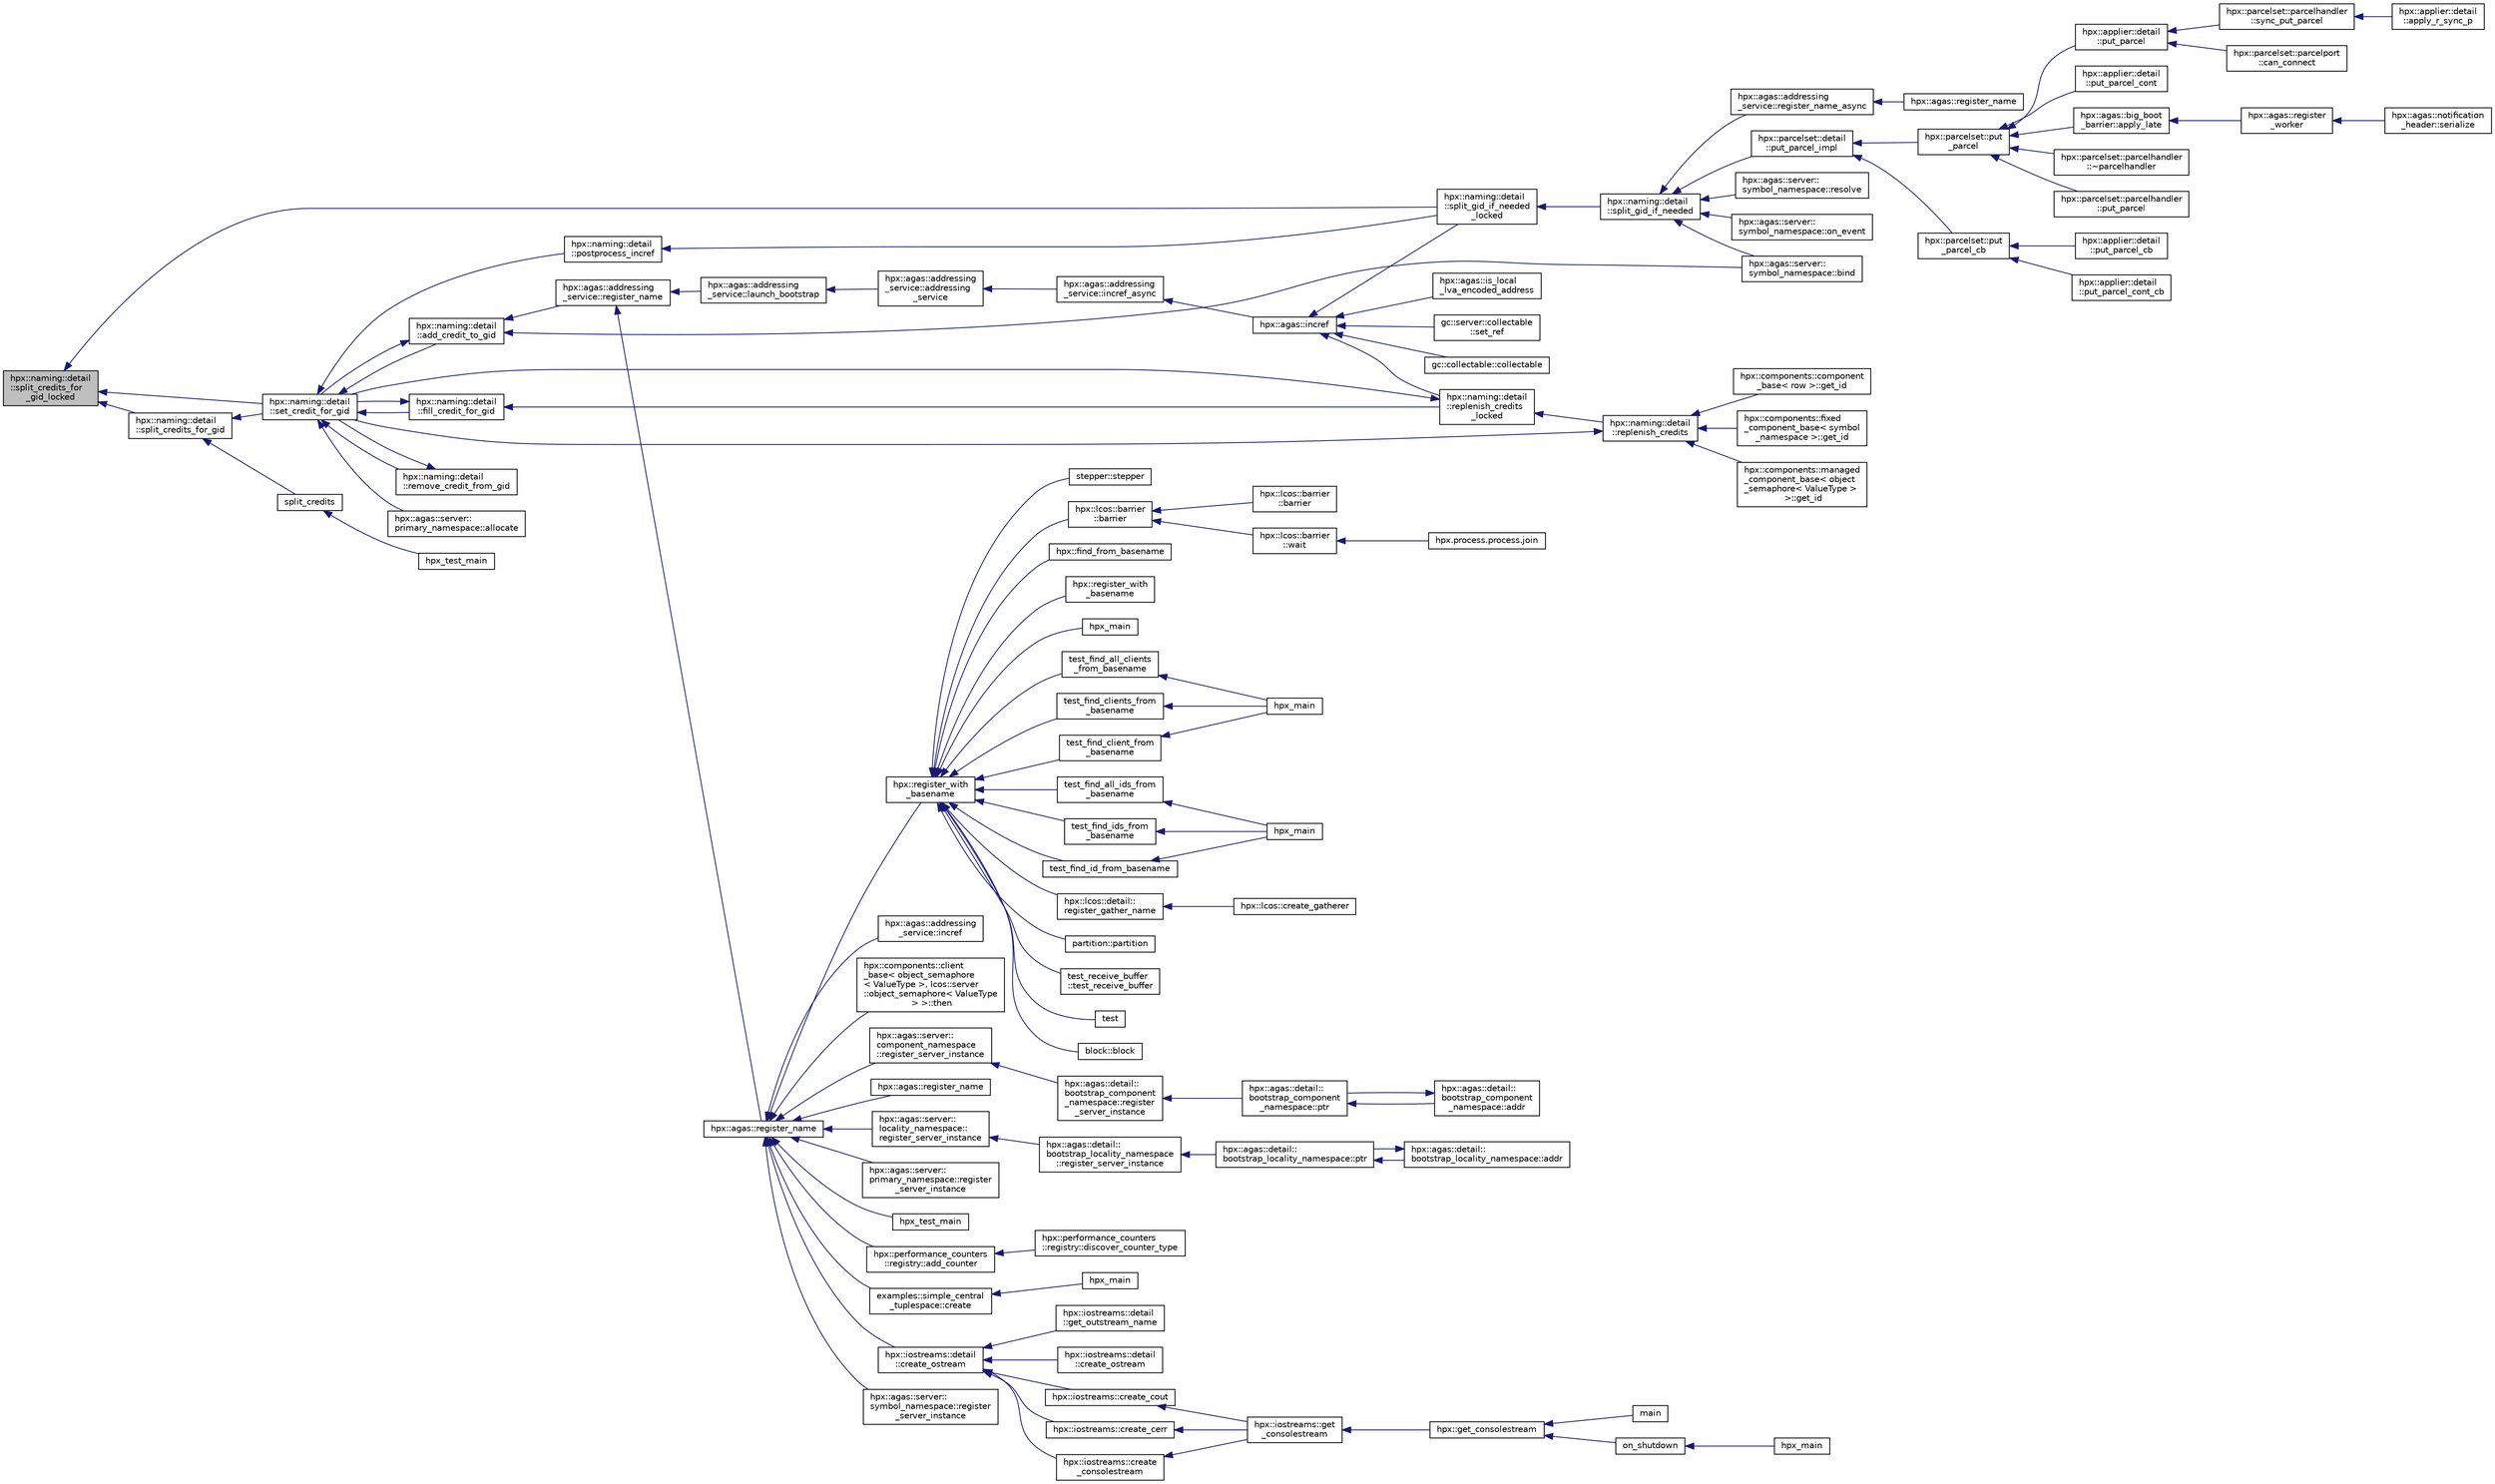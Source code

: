 digraph "hpx::naming::detail::split_credits_for_gid_locked"
{
  edge [fontname="Helvetica",fontsize="10",labelfontname="Helvetica",labelfontsize="10"];
  node [fontname="Helvetica",fontsize="10",shape=record];
  rankdir="LR";
  Node3559 [label="hpx::naming::detail\l::split_credits_for\l_gid_locked",height=0.2,width=0.4,color="black", fillcolor="grey75", style="filled", fontcolor="black"];
  Node3559 -> Node3560 [dir="back",color="midnightblue",fontsize="10",style="solid",fontname="Helvetica"];
  Node3560 [label="hpx::naming::detail\l::split_gid_if_needed\l_locked",height=0.2,width=0.4,color="black", fillcolor="white", style="filled",URL="$d5/d18/namespacehpx_1_1naming_1_1detail.html#a8a41d874bb719f702a76d483293d9d56"];
  Node3560 -> Node3561 [dir="back",color="midnightblue",fontsize="10",style="solid",fontname="Helvetica"];
  Node3561 [label="hpx::naming::detail\l::split_gid_if_needed",height=0.2,width=0.4,color="black", fillcolor="white", style="filled",URL="$d5/d18/namespacehpx_1_1naming_1_1detail.html#a106949fcb9087fb6bdca67d048d6568f"];
  Node3561 -> Node3562 [dir="back",color="midnightblue",fontsize="10",style="solid",fontname="Helvetica"];
  Node3562 [label="hpx::agas::addressing\l_service::register_name_async",height=0.2,width=0.4,color="black", fillcolor="white", style="filled",URL="$db/d58/structhpx_1_1agas_1_1addressing__service.html#adfd0ce835927a3c0396b6fc9e9fbb3cf"];
  Node3562 -> Node3563 [dir="back",color="midnightblue",fontsize="10",style="solid",fontname="Helvetica"];
  Node3563 [label="hpx::agas::register_name",height=0.2,width=0.4,color="black", fillcolor="white", style="filled",URL="$dc/d54/namespacehpx_1_1agas.html#adc43905ef74ad9948375f3948b64fc2f"];
  Node3561 -> Node3564 [dir="back",color="midnightblue",fontsize="10",style="solid",fontname="Helvetica"];
  Node3564 [label="hpx::parcelset::detail\l::put_parcel_impl",height=0.2,width=0.4,color="black", fillcolor="white", style="filled",URL="$dc/d4e/namespacehpx_1_1parcelset_1_1detail.html#a0dfe29365976960c7f5db6388e8ce603"];
  Node3564 -> Node3565 [dir="back",color="midnightblue",fontsize="10",style="solid",fontname="Helvetica"];
  Node3565 [label="hpx::parcelset::put\l_parcel",height=0.2,width=0.4,color="black", fillcolor="white", style="filled",URL="$d4/d41/namespacehpx_1_1parcelset.html#a53a9f5c6cf260dc8d06d194c96182b65"];
  Node3565 -> Node3566 [dir="back",color="midnightblue",fontsize="10",style="solid",fontname="Helvetica"];
  Node3566 [label="hpx::applier::detail\l::put_parcel",height=0.2,width=0.4,color="black", fillcolor="white", style="filled",URL="$d1/d2a/namespacehpx_1_1applier_1_1detail.html#a4d568b8071bb894a09fabfba232c2663"];
  Node3566 -> Node3567 [dir="back",color="midnightblue",fontsize="10",style="solid",fontname="Helvetica"];
  Node3567 [label="hpx::parcelset::parcelhandler\l::sync_put_parcel",height=0.2,width=0.4,color="black", fillcolor="white", style="filled",URL="$d4/d2f/classhpx_1_1parcelset_1_1parcelhandler.html#ad478f8b244ec822fcbcb84aa67b17497"];
  Node3567 -> Node3568 [dir="back",color="midnightblue",fontsize="10",style="solid",fontname="Helvetica"];
  Node3568 [label="hpx::applier::detail\l::apply_r_sync_p",height=0.2,width=0.4,color="black", fillcolor="white", style="filled",URL="$d1/d2a/namespacehpx_1_1applier_1_1detail.html#ab69485311adeb590afa621a4b4be595d"];
  Node3566 -> Node3569 [dir="back",color="midnightblue",fontsize="10",style="solid",fontname="Helvetica"];
  Node3569 [label="hpx::parcelset::parcelport\l::can_connect",height=0.2,width=0.4,color="black", fillcolor="white", style="filled",URL="$d9/d67/classhpx_1_1parcelset_1_1parcelport.html#a68bd6750625124e4de6309e74283a767"];
  Node3565 -> Node3570 [dir="back",color="midnightblue",fontsize="10",style="solid",fontname="Helvetica"];
  Node3570 [label="hpx::applier::detail\l::put_parcel_cont",height=0.2,width=0.4,color="black", fillcolor="white", style="filled",URL="$d1/d2a/namespacehpx_1_1applier_1_1detail.html#aa5119ce6a8f642d2bacf23dc42ade0f9"];
  Node3565 -> Node3571 [dir="back",color="midnightblue",fontsize="10",style="solid",fontname="Helvetica"];
  Node3571 [label="hpx::agas::big_boot\l_barrier::apply_late",height=0.2,width=0.4,color="black", fillcolor="white", style="filled",URL="$d8/db6/structhpx_1_1agas_1_1big__boot__barrier.html#a9148a04a25bea5a37d77b3ff20e1ebfb"];
  Node3571 -> Node3572 [dir="back",color="midnightblue",fontsize="10",style="solid",fontname="Helvetica"];
  Node3572 [label="hpx::agas::register\l_worker",height=0.2,width=0.4,color="black", fillcolor="white", style="filled",URL="$dc/d54/namespacehpx_1_1agas.html#a3c98dc053a97fca0f3f3b5719d9f8336"];
  Node3572 -> Node3573 [dir="back",color="midnightblue",fontsize="10",style="solid",fontname="Helvetica"];
  Node3573 [label="hpx::agas::notification\l_header::serialize",height=0.2,width=0.4,color="black", fillcolor="white", style="filled",URL="$de/dae/structhpx_1_1agas_1_1notification__header.html#aa028cf0e80baf9259523c340c4568634"];
  Node3565 -> Node3574 [dir="back",color="midnightblue",fontsize="10",style="solid",fontname="Helvetica"];
  Node3574 [label="hpx::parcelset::parcelhandler\l::~parcelhandler",height=0.2,width=0.4,color="black", fillcolor="white", style="filled",URL="$d4/d2f/classhpx_1_1parcelset_1_1parcelhandler.html#a938c1c4259b1be845dc0197465969a17"];
  Node3565 -> Node3575 [dir="back",color="midnightblue",fontsize="10",style="solid",fontname="Helvetica"];
  Node3575 [label="hpx::parcelset::parcelhandler\l::put_parcel",height=0.2,width=0.4,color="black", fillcolor="white", style="filled",URL="$d4/d2f/classhpx_1_1parcelset_1_1parcelhandler.html#aad45344f98c3f15456325c7270ae5ade"];
  Node3564 -> Node3576 [dir="back",color="midnightblue",fontsize="10",style="solid",fontname="Helvetica"];
  Node3576 [label="hpx::parcelset::put\l_parcel_cb",height=0.2,width=0.4,color="black", fillcolor="white", style="filled",URL="$d4/d41/namespacehpx_1_1parcelset.html#a44a60f48094a44cbb7f52b7807dc56ff"];
  Node3576 -> Node3577 [dir="back",color="midnightblue",fontsize="10",style="solid",fontname="Helvetica"];
  Node3577 [label="hpx::applier::detail\l::put_parcel_cb",height=0.2,width=0.4,color="black", fillcolor="white", style="filled",URL="$d1/d2a/namespacehpx_1_1applier_1_1detail.html#a96b7471f7a59fa4d3d298e562507c339"];
  Node3576 -> Node3578 [dir="back",color="midnightblue",fontsize="10",style="solid",fontname="Helvetica"];
  Node3578 [label="hpx::applier::detail\l::put_parcel_cont_cb",height=0.2,width=0.4,color="black", fillcolor="white", style="filled",URL="$d1/d2a/namespacehpx_1_1applier_1_1detail.html#acb5d7569cd53998c51e4b48f09d62e83"];
  Node3561 -> Node3579 [dir="back",color="midnightblue",fontsize="10",style="solid",fontname="Helvetica"];
  Node3579 [label="hpx::agas::server::\lsymbol_namespace::bind",height=0.2,width=0.4,color="black", fillcolor="white", style="filled",URL="$dc/da6/structhpx_1_1agas_1_1server_1_1symbol__namespace.html#a229ead0876ac8c5754793a2ca68de559"];
  Node3561 -> Node3580 [dir="back",color="midnightblue",fontsize="10",style="solid",fontname="Helvetica"];
  Node3580 [label="hpx::agas::server::\lsymbol_namespace::resolve",height=0.2,width=0.4,color="black", fillcolor="white", style="filled",URL="$dc/da6/structhpx_1_1agas_1_1server_1_1symbol__namespace.html#aec3fc24e40dc96142eb77537945e92d5"];
  Node3561 -> Node3581 [dir="back",color="midnightblue",fontsize="10",style="solid",fontname="Helvetica"];
  Node3581 [label="hpx::agas::server::\lsymbol_namespace::on_event",height=0.2,width=0.4,color="black", fillcolor="white", style="filled",URL="$dc/da6/structhpx_1_1agas_1_1server_1_1symbol__namespace.html#abbfcf18e8d40612e4fa618a39a2fc492"];
  Node3559 -> Node3582 [dir="back",color="midnightblue",fontsize="10",style="solid",fontname="Helvetica"];
  Node3582 [label="hpx::naming::detail\l::split_credits_for_gid",height=0.2,width=0.4,color="black", fillcolor="white", style="filled",URL="$d5/d18/namespacehpx_1_1naming_1_1detail.html#ab2f9863a9fdf1ca9b7990f6005b912be"];
  Node3582 -> Node3583 [dir="back",color="midnightblue",fontsize="10",style="solid",fontname="Helvetica"];
  Node3583 [label="hpx::naming::detail\l::set_credit_for_gid",height=0.2,width=0.4,color="black", fillcolor="white", style="filled",URL="$d5/d18/namespacehpx_1_1naming_1_1detail.html#a87703193ff814a4e1c912e98e655ec51"];
  Node3583 -> Node3584 [dir="back",color="midnightblue",fontsize="10",style="solid",fontname="Helvetica"];
  Node3584 [label="hpx::naming::detail\l::postprocess_incref",height=0.2,width=0.4,color="black", fillcolor="white", style="filled",URL="$d5/d18/namespacehpx_1_1naming_1_1detail.html#a9d2708b2b1a4087d64195137b077ef1d"];
  Node3584 -> Node3560 [dir="back",color="midnightblue",fontsize="10",style="solid",fontname="Helvetica"];
  Node3583 -> Node3585 [dir="back",color="midnightblue",fontsize="10",style="solid",fontname="Helvetica"];
  Node3585 [label="hpx::naming::detail\l::add_credit_to_gid",height=0.2,width=0.4,color="black", fillcolor="white", style="filled",URL="$d5/d18/namespacehpx_1_1naming_1_1detail.html#ab13848a91587535a393be4def980e832"];
  Node3585 -> Node3586 [dir="back",color="midnightblue",fontsize="10",style="solid",fontname="Helvetica"];
  Node3586 [label="hpx::agas::addressing\l_service::register_name",height=0.2,width=0.4,color="black", fillcolor="white", style="filled",URL="$db/d58/structhpx_1_1agas_1_1addressing__service.html#a5929d7fd681a5ed692bfbeaa503fc32d",tooltip="Register a global name with a global address (id) "];
  Node3586 -> Node3587 [dir="back",color="midnightblue",fontsize="10",style="solid",fontname="Helvetica"];
  Node3587 [label="hpx::agas::addressing\l_service::launch_bootstrap",height=0.2,width=0.4,color="black", fillcolor="white", style="filled",URL="$db/d58/structhpx_1_1agas_1_1addressing__service.html#a664380be3597d3ca31677b2ae5800e76"];
  Node3587 -> Node3588 [dir="back",color="midnightblue",fontsize="10",style="solid",fontname="Helvetica"];
  Node3588 [label="hpx::agas::addressing\l_service::addressing\l_service",height=0.2,width=0.4,color="black", fillcolor="white", style="filled",URL="$db/d58/structhpx_1_1agas_1_1addressing__service.html#a4cd885b12c530009f44f7372c197d54f"];
  Node3588 -> Node3589 [dir="back",color="midnightblue",fontsize="10",style="solid",fontname="Helvetica"];
  Node3589 [label="hpx::agas::addressing\l_service::incref_async",height=0.2,width=0.4,color="black", fillcolor="white", style="filled",URL="$db/d58/structhpx_1_1agas_1_1addressing__service.html#adae9df2634cf648f129f203c3678c1c1",tooltip="Increment the global reference count for the given id. "];
  Node3589 -> Node3590 [dir="back",color="midnightblue",fontsize="10",style="solid",fontname="Helvetica"];
  Node3590 [label="hpx::agas::incref",height=0.2,width=0.4,color="black", fillcolor="white", style="filled",URL="$dc/d54/namespacehpx_1_1agas.html#aad81d2ea721c1a5692e243ef07bf164f"];
  Node3590 -> Node3591 [dir="back",color="midnightblue",fontsize="10",style="solid",fontname="Helvetica"];
  Node3591 [label="hpx::agas::is_local\l_lva_encoded_address",height=0.2,width=0.4,color="black", fillcolor="white", style="filled",URL="$dc/d54/namespacehpx_1_1agas.html#abb5e5584ed3b536ace8e3f58415e24c2"];
  Node3590 -> Node3592 [dir="back",color="midnightblue",fontsize="10",style="solid",fontname="Helvetica"];
  Node3592 [label="gc::server::collectable\l::set_ref",height=0.2,width=0.4,color="black", fillcolor="white", style="filled",URL="$da/d76/structgc_1_1server_1_1collectable.html#a8e123e39f5a85da593dc15b5f872748d"];
  Node3590 -> Node3593 [dir="back",color="midnightblue",fontsize="10",style="solid",fontname="Helvetica"];
  Node3593 [label="gc::collectable::collectable",height=0.2,width=0.4,color="black", fillcolor="white", style="filled",URL="$da/d23/structgc_1_1collectable.html#a9ac791be34891330ff8192ac2ef68c7c"];
  Node3590 -> Node3560 [dir="back",color="midnightblue",fontsize="10",style="solid",fontname="Helvetica"];
  Node3590 -> Node3594 [dir="back",color="midnightblue",fontsize="10",style="solid",fontname="Helvetica"];
  Node3594 [label="hpx::naming::detail\l::replenish_credits\l_locked",height=0.2,width=0.4,color="black", fillcolor="white", style="filled",URL="$d5/d18/namespacehpx_1_1naming_1_1detail.html#a011ed4fa9a2f4d4319adc54943fa03d6"];
  Node3594 -> Node3595 [dir="back",color="midnightblue",fontsize="10",style="solid",fontname="Helvetica"];
  Node3595 [label="hpx::naming::detail\l::replenish_credits",height=0.2,width=0.4,color="black", fillcolor="white", style="filled",URL="$d5/d18/namespacehpx_1_1naming_1_1detail.html#aab806d937bd01894af129d3d3cbb22f4"];
  Node3595 -> Node3596 [dir="back",color="midnightblue",fontsize="10",style="solid",fontname="Helvetica"];
  Node3596 [label="hpx::components::component\l_base\< row \>::get_id",height=0.2,width=0.4,color="black", fillcolor="white", style="filled",URL="$d2/de6/classhpx_1_1components_1_1component__base.html#a4c8fd93514039bdf01c48d66d82b19cd"];
  Node3595 -> Node3597 [dir="back",color="midnightblue",fontsize="10",style="solid",fontname="Helvetica"];
  Node3597 [label="hpx::components::fixed\l_component_base\< symbol\l_namespace \>::get_id",height=0.2,width=0.4,color="black", fillcolor="white", style="filled",URL="$df/dfd/classhpx_1_1components_1_1fixed__component__base.html#a3066d2c2779a65cd20ce98b87e4dd4c2"];
  Node3595 -> Node3598 [dir="back",color="midnightblue",fontsize="10",style="solid",fontname="Helvetica"];
  Node3598 [label="hpx::components::managed\l_component_base\< object\l_semaphore\< ValueType \>\l \>::get_id",height=0.2,width=0.4,color="black", fillcolor="white", style="filled",URL="$d1/d7b/classhpx_1_1components_1_1managed__component__base.html#ac026850ad861e1da5393943cf5751708"];
  Node3595 -> Node3583 [dir="back",color="midnightblue",fontsize="10",style="solid",fontname="Helvetica"];
  Node3594 -> Node3583 [dir="back",color="midnightblue",fontsize="10",style="solid",fontname="Helvetica"];
  Node3586 -> Node3599 [dir="back",color="midnightblue",fontsize="10",style="solid",fontname="Helvetica"];
  Node3599 [label="hpx::agas::register_name",height=0.2,width=0.4,color="black", fillcolor="white", style="filled",URL="$dc/d54/namespacehpx_1_1agas.html#a3812793adbf5e7d8c6b468595ac0823f"];
  Node3599 -> Node3600 [dir="back",color="midnightblue",fontsize="10",style="solid",fontname="Helvetica"];
  Node3600 [label="hpx::register_with\l_basename",height=0.2,width=0.4,color="black", fillcolor="white", style="filled",URL="$d8/d83/namespacehpx.html#acf88178dc8c98cb0d7396325b3ccffdd",tooltip="Register the given id using the given base name. "];
  Node3600 -> Node3601 [dir="back",color="midnightblue",fontsize="10",style="solid",fontname="Helvetica"];
  Node3601 [label="stepper::stepper",height=0.2,width=0.4,color="black", fillcolor="white", style="filled",URL="$d0/da6/structstepper.html#a3d3b661e2502d80c80775c190f5585e2"];
  Node3600 -> Node3602 [dir="back",color="midnightblue",fontsize="10",style="solid",fontname="Helvetica"];
  Node3602 [label="hpx::lcos::barrier\l::barrier",height=0.2,width=0.4,color="black", fillcolor="white", style="filled",URL="$d9/dab/classhpx_1_1lcos_1_1barrier.html#ae8e5bad1b2828970404b5d280137d579"];
  Node3602 -> Node3603 [dir="back",color="midnightblue",fontsize="10",style="solid",fontname="Helvetica"];
  Node3603 [label="hpx::lcos::barrier\l::barrier",height=0.2,width=0.4,color="black", fillcolor="white", style="filled",URL="$d9/dab/classhpx_1_1lcos_1_1barrier.html#a8a9fc05508fad7cd1d8014bee0e1d221"];
  Node3602 -> Node3604 [dir="back",color="midnightblue",fontsize="10",style="solid",fontname="Helvetica"];
  Node3604 [label="hpx::lcos::barrier\l::wait",height=0.2,width=0.4,color="black", fillcolor="white", style="filled",URL="$d9/dab/classhpx_1_1lcos_1_1barrier.html#a1fcac5ce49dd1b9800affc8c8b84e4c9"];
  Node3604 -> Node3605 [dir="back",color="midnightblue",fontsize="10",style="solid",fontname="Helvetica"];
  Node3605 [label="hpx.process.process.join",height=0.2,width=0.4,color="black", fillcolor="white", style="filled",URL="$d3/d41/classhpx_1_1process_1_1process.html#acc7ec4687f3bf5ae121ef7b494d991d8"];
  Node3600 -> Node3606 [dir="back",color="midnightblue",fontsize="10",style="solid",fontname="Helvetica"];
  Node3606 [label="hpx::find_from_basename",height=0.2,width=0.4,color="black", fillcolor="white", style="filled",URL="$d8/d83/namespacehpx.html#a02d4c4317d9d663b22c2e47aab0b56df",tooltip="Return registered id from the given base name and sequence number. "];
  Node3600 -> Node3607 [dir="back",color="midnightblue",fontsize="10",style="solid",fontname="Helvetica"];
  Node3607 [label="hpx::register_with\l_basename",height=0.2,width=0.4,color="black", fillcolor="white", style="filled",URL="$d8/d83/namespacehpx.html#a09a6c6ffc84d21df225c3f5730de31d0"];
  Node3600 -> Node3608 [dir="back",color="midnightblue",fontsize="10",style="solid",fontname="Helvetica"];
  Node3608 [label="hpx_main",height=0.2,width=0.4,color="black", fillcolor="white", style="filled",URL="$db/d8d/duplicate__id__registration__1596_8cpp.html#aefd26dd818037509b2241068d57e3e1d"];
  Node3600 -> Node3609 [dir="back",color="midnightblue",fontsize="10",style="solid",fontname="Helvetica"];
  Node3609 [label="test_find_all_clients\l_from_basename",height=0.2,width=0.4,color="black", fillcolor="white", style="filled",URL="$dc/d15/find__clients__from__prefix_8cpp.html#aa57a9747db04f3feb78e2e423232d1f9"];
  Node3609 -> Node3610 [dir="back",color="midnightblue",fontsize="10",style="solid",fontname="Helvetica"];
  Node3610 [label="hpx_main",height=0.2,width=0.4,color="black", fillcolor="white", style="filled",URL="$dc/d15/find__clients__from__prefix_8cpp.html#aefd26dd818037509b2241068d57e3e1d"];
  Node3600 -> Node3611 [dir="back",color="midnightblue",fontsize="10",style="solid",fontname="Helvetica"];
  Node3611 [label="test_find_clients_from\l_basename",height=0.2,width=0.4,color="black", fillcolor="white", style="filled",URL="$dc/d15/find__clients__from__prefix_8cpp.html#a6fef840f56014443521cc99c2d9d781c"];
  Node3611 -> Node3610 [dir="back",color="midnightblue",fontsize="10",style="solid",fontname="Helvetica"];
  Node3600 -> Node3612 [dir="back",color="midnightblue",fontsize="10",style="solid",fontname="Helvetica"];
  Node3612 [label="test_find_client_from\l_basename",height=0.2,width=0.4,color="black", fillcolor="white", style="filled",URL="$dc/d15/find__clients__from__prefix_8cpp.html#a61a7f45bc9dd018d57ea2230824dab25"];
  Node3612 -> Node3610 [dir="back",color="midnightblue",fontsize="10",style="solid",fontname="Helvetica"];
  Node3600 -> Node3613 [dir="back",color="midnightblue",fontsize="10",style="solid",fontname="Helvetica"];
  Node3613 [label="test_find_all_ids_from\l_basename",height=0.2,width=0.4,color="black", fillcolor="white", style="filled",URL="$dc/df3/find__ids__from__prefix_8cpp.html#a369302d85871c563e109f575d4c3d29c"];
  Node3613 -> Node3614 [dir="back",color="midnightblue",fontsize="10",style="solid",fontname="Helvetica"];
  Node3614 [label="hpx_main",height=0.2,width=0.4,color="black", fillcolor="white", style="filled",URL="$dc/df3/find__ids__from__prefix_8cpp.html#aefd26dd818037509b2241068d57e3e1d"];
  Node3600 -> Node3615 [dir="back",color="midnightblue",fontsize="10",style="solid",fontname="Helvetica"];
  Node3615 [label="test_find_ids_from\l_basename",height=0.2,width=0.4,color="black", fillcolor="white", style="filled",URL="$dc/df3/find__ids__from__prefix_8cpp.html#a4526a7a41c258e2aedcdabd4ece4f4ba"];
  Node3615 -> Node3614 [dir="back",color="midnightblue",fontsize="10",style="solid",fontname="Helvetica"];
  Node3600 -> Node3616 [dir="back",color="midnightblue",fontsize="10",style="solid",fontname="Helvetica"];
  Node3616 [label="test_find_id_from_basename",height=0.2,width=0.4,color="black", fillcolor="white", style="filled",URL="$dc/df3/find__ids__from__prefix_8cpp.html#a35b932e250f78d774db87c971e42adce"];
  Node3616 -> Node3614 [dir="back",color="midnightblue",fontsize="10",style="solid",fontname="Helvetica"];
  Node3600 -> Node3617 [dir="back",color="midnightblue",fontsize="10",style="solid",fontname="Helvetica"];
  Node3617 [label="hpx::lcos::detail::\lregister_gather_name",height=0.2,width=0.4,color="black", fillcolor="white", style="filled",URL="$d4/d6c/namespacehpx_1_1lcos_1_1detail.html#afb3d3eafe04150308d004869a96242b3"];
  Node3617 -> Node3618 [dir="back",color="midnightblue",fontsize="10",style="solid",fontname="Helvetica"];
  Node3618 [label="hpx::lcos::create_gatherer",height=0.2,width=0.4,color="black", fillcolor="white", style="filled",URL="$d2/dc9/namespacehpx_1_1lcos.html#aaa3e2a825ca566eee4e3c0cfc19b5dc3"];
  Node3600 -> Node3619 [dir="back",color="midnightblue",fontsize="10",style="solid",fontname="Helvetica"];
  Node3619 [label="partition::partition",height=0.2,width=0.4,color="black", fillcolor="white", style="filled",URL="$d3/d98/structpartition.html#a949115c70a8ed7802ec756677063507b"];
  Node3600 -> Node3620 [dir="back",color="midnightblue",fontsize="10",style="solid",fontname="Helvetica"];
  Node3620 [label="test_receive_buffer\l::test_receive_buffer",height=0.2,width=0.4,color="black", fillcolor="white", style="filled",URL="$d1/d2e/structtest__receive__buffer.html#a501e8703c3a9d33b23c67cc3782a3052"];
  Node3600 -> Node3621 [dir="back",color="midnightblue",fontsize="10",style="solid",fontname="Helvetica"];
  Node3621 [label="test",height=0.2,width=0.4,color="black", fillcolor="white", style="filled",URL="$db/d95/register__with__basename__1804_8cpp.html#ae1a3968e7947464bee7714f6d43b7002"];
  Node3600 -> Node3622 [dir="back",color="midnightblue",fontsize="10",style="solid",fontname="Helvetica"];
  Node3622 [label="block::block",height=0.2,width=0.4,color="black", fillcolor="white", style="filled",URL="$d1/d7f/structblock.html#ad2fe04030b850ffa3f213c85f848c0c9"];
  Node3599 -> Node3623 [dir="back",color="midnightblue",fontsize="10",style="solid",fontname="Helvetica"];
  Node3623 [label="hpx::agas::addressing\l_service::incref",height=0.2,width=0.4,color="black", fillcolor="white", style="filled",URL="$db/d58/structhpx_1_1agas_1_1addressing__service.html#a77add8ef493b3ff577876bbbde8b2ead"];
  Node3599 -> Node3624 [dir="back",color="midnightblue",fontsize="10",style="solid",fontname="Helvetica"];
  Node3624 [label="hpx::components::client\l_base\< object_semaphore\l\< ValueType \>, lcos::server\l::object_semaphore\< ValueType\l \> \>::then",height=0.2,width=0.4,color="black", fillcolor="white", style="filled",URL="$d9/dad/classhpx_1_1components_1_1client__base.html#a195e205b5917c50455e9eab169045a2f"];
  Node3599 -> Node3625 [dir="back",color="midnightblue",fontsize="10",style="solid",fontname="Helvetica"];
  Node3625 [label="hpx::agas::server::\lcomponent_namespace\l::register_server_instance",height=0.2,width=0.4,color="black", fillcolor="white", style="filled",URL="$d4/dc8/structhpx_1_1agas_1_1server_1_1component__namespace.html#aa114cf679cc56f70c05ab18aff971ecb"];
  Node3625 -> Node3626 [dir="back",color="midnightblue",fontsize="10",style="solid",fontname="Helvetica"];
  Node3626 [label="hpx::agas::detail::\lbootstrap_component\l_namespace::register\l_server_instance",height=0.2,width=0.4,color="black", fillcolor="white", style="filled",URL="$d4/db7/structhpx_1_1agas_1_1detail_1_1bootstrap__component__namespace.html#abbc31dcbeb87361092d40afcfbd456b8"];
  Node3626 -> Node3627 [dir="back",color="midnightblue",fontsize="10",style="solid",fontname="Helvetica"];
  Node3627 [label="hpx::agas::detail::\lbootstrap_component\l_namespace::ptr",height=0.2,width=0.4,color="black", fillcolor="white", style="filled",URL="$d4/db7/structhpx_1_1agas_1_1detail_1_1bootstrap__component__namespace.html#a2ddc1b51e40d6b5c32f7eeba52a7527d"];
  Node3627 -> Node3628 [dir="back",color="midnightblue",fontsize="10",style="solid",fontname="Helvetica"];
  Node3628 [label="hpx::agas::detail::\lbootstrap_component\l_namespace::addr",height=0.2,width=0.4,color="black", fillcolor="white", style="filled",URL="$d4/db7/structhpx_1_1agas_1_1detail_1_1bootstrap__component__namespace.html#a4947343cef580d3a72f9fcb6803a54b1"];
  Node3628 -> Node3627 [dir="back",color="midnightblue",fontsize="10",style="solid",fontname="Helvetica"];
  Node3599 -> Node3629 [dir="back",color="midnightblue",fontsize="10",style="solid",fontname="Helvetica"];
  Node3629 [label="hpx::agas::register_name",height=0.2,width=0.4,color="black", fillcolor="white", style="filled",URL="$dc/d54/namespacehpx_1_1agas.html#a2430195ce3eb5a044693ffff42ac4124"];
  Node3599 -> Node3630 [dir="back",color="midnightblue",fontsize="10",style="solid",fontname="Helvetica"];
  Node3630 [label="hpx::agas::server::\llocality_namespace::\lregister_server_instance",height=0.2,width=0.4,color="black", fillcolor="white", style="filled",URL="$dc/d72/structhpx_1_1agas_1_1server_1_1locality__namespace.html#af1491746c7368e3824c99bc100f18734"];
  Node3630 -> Node3631 [dir="back",color="midnightblue",fontsize="10",style="solid",fontname="Helvetica"];
  Node3631 [label="hpx::agas::detail::\lbootstrap_locality_namespace\l::register_server_instance",height=0.2,width=0.4,color="black", fillcolor="white", style="filled",URL="$d2/d28/structhpx_1_1agas_1_1detail_1_1bootstrap__locality__namespace.html#ae300573bed5ba4de244854736bc93372"];
  Node3631 -> Node3632 [dir="back",color="midnightblue",fontsize="10",style="solid",fontname="Helvetica"];
  Node3632 [label="hpx::agas::detail::\lbootstrap_locality_namespace::ptr",height=0.2,width=0.4,color="black", fillcolor="white", style="filled",URL="$d2/d28/structhpx_1_1agas_1_1detail_1_1bootstrap__locality__namespace.html#a5d4dcef228d9a8e6040f2e404546a7b8"];
  Node3632 -> Node3633 [dir="back",color="midnightblue",fontsize="10",style="solid",fontname="Helvetica"];
  Node3633 [label="hpx::agas::detail::\lbootstrap_locality_namespace::addr",height=0.2,width=0.4,color="black", fillcolor="white", style="filled",URL="$d2/d28/structhpx_1_1agas_1_1detail_1_1bootstrap__locality__namespace.html#a6a5b1a39f25283d49aae9a42b5c4388a"];
  Node3633 -> Node3632 [dir="back",color="midnightblue",fontsize="10",style="solid",fontname="Helvetica"];
  Node3599 -> Node3634 [dir="back",color="midnightblue",fontsize="10",style="solid",fontname="Helvetica"];
  Node3634 [label="hpx::agas::server::\lprimary_namespace::register\l_server_instance",height=0.2,width=0.4,color="black", fillcolor="white", style="filled",URL="$d7/d3a/structhpx_1_1agas_1_1server_1_1primary__namespace.html#a8d3a53331e87a1a6a16a53a0f5c5d759"];
  Node3599 -> Node3635 [dir="back",color="midnightblue",fontsize="10",style="solid",fontname="Helvetica"];
  Node3635 [label="hpx_test_main",height=0.2,width=0.4,color="black", fillcolor="white", style="filled",URL="$d9/deb/refcnted__symbol__to__local__object_8cpp.html#a9a1c75cfa4bc8637fb9e22dfdca0891a"];
  Node3599 -> Node3636 [dir="back",color="midnightblue",fontsize="10",style="solid",fontname="Helvetica"];
  Node3636 [label="hpx::performance_counters\l::registry::add_counter",height=0.2,width=0.4,color="black", fillcolor="white", style="filled",URL="$d2/d02/classhpx_1_1performance__counters_1_1registry.html#a161780fff85c669515be3253f0e29fa5",tooltip="Add an existing performance counter instance to the registry. "];
  Node3636 -> Node3637 [dir="back",color="midnightblue",fontsize="10",style="solid",fontname="Helvetica"];
  Node3637 [label="hpx::performance_counters\l::registry::discover_counter_type",height=0.2,width=0.4,color="black", fillcolor="white", style="filled",URL="$d2/d02/classhpx_1_1performance__counters_1_1registry.html#af060ad9ba59fefe302c89bd8e80227d9"];
  Node3599 -> Node3638 [dir="back",color="midnightblue",fontsize="10",style="solid",fontname="Helvetica"];
  Node3638 [label="examples::simple_central\l_tuplespace::create",height=0.2,width=0.4,color="black", fillcolor="white", style="filled",URL="$d5/d1b/classexamples_1_1simple__central__tuplespace.html#a56c807f1fdd13e282e0ab8f45fdcf0b7"];
  Node3638 -> Node3639 [dir="back",color="midnightblue",fontsize="10",style="solid",fontname="Helvetica"];
  Node3639 [label="hpx_main",height=0.2,width=0.4,color="black", fillcolor="white", style="filled",URL="$d1/d7b/simple__central__tuplespace__client_8cpp.html#aefd26dd818037509b2241068d57e3e1d"];
  Node3599 -> Node3640 [dir="back",color="midnightblue",fontsize="10",style="solid",fontname="Helvetica"];
  Node3640 [label="hpx::iostreams::detail\l::create_ostream",height=0.2,width=0.4,color="black", fillcolor="white", style="filled",URL="$de/d26/namespacehpx_1_1iostreams_1_1detail.html#a2532c6c409d765cc96f0f062dd1807ea"];
  Node3640 -> Node3641 [dir="back",color="midnightblue",fontsize="10",style="solid",fontname="Helvetica"];
  Node3641 [label="hpx::iostreams::detail\l::get_outstream_name",height=0.2,width=0.4,color="black", fillcolor="white", style="filled",URL="$de/d26/namespacehpx_1_1iostreams_1_1detail.html#a4e5f42733aacfd1b6f845141cc8bd755"];
  Node3640 -> Node3642 [dir="back",color="midnightblue",fontsize="10",style="solid",fontname="Helvetica"];
  Node3642 [label="hpx::iostreams::detail\l::create_ostream",height=0.2,width=0.4,color="black", fillcolor="white", style="filled",URL="$de/d26/namespacehpx_1_1iostreams_1_1detail.html#a6a1ed0a7709d7cba5b0feb9d3752fb31"];
  Node3640 -> Node3643 [dir="back",color="midnightblue",fontsize="10",style="solid",fontname="Helvetica"];
  Node3643 [label="hpx::iostreams::create_cout",height=0.2,width=0.4,color="black", fillcolor="white", style="filled",URL="$dd/d1d/namespacehpx_1_1iostreams.html#a9a178fadf70f9b3c6f74274409a7bc69"];
  Node3643 -> Node3644 [dir="back",color="midnightblue",fontsize="10",style="solid",fontname="Helvetica"];
  Node3644 [label="hpx::iostreams::get\l_consolestream",height=0.2,width=0.4,color="black", fillcolor="white", style="filled",URL="$dd/d1d/namespacehpx_1_1iostreams.html#ac4a2ed792a4f5bdcb286ba83f5cd261d"];
  Node3644 -> Node3645 [dir="back",color="midnightblue",fontsize="10",style="solid",fontname="Helvetica"];
  Node3645 [label="hpx::get_consolestream",height=0.2,width=0.4,color="black", fillcolor="white", style="filled",URL="$d8/d83/namespacehpx.html#af305e0b2731f998440d87c7500187a11"];
  Node3645 -> Node3646 [dir="back",color="midnightblue",fontsize="10",style="solid",fontname="Helvetica"];
  Node3646 [label="main",height=0.2,width=0.4,color="black", fillcolor="white", style="filled",URL="$db/dd0/lost__output__2236_8cpp.html#a3c04138a5bfe5d72780bb7e82a18e627"];
  Node3645 -> Node3647 [dir="back",color="midnightblue",fontsize="10",style="solid",fontname="Helvetica"];
  Node3647 [label="on_shutdown",height=0.2,width=0.4,color="black", fillcolor="white", style="filled",URL="$de/d67/no__output__1173_8cpp.html#ada3655c097ed162539aadedb0de3673b"];
  Node3647 -> Node3648 [dir="back",color="midnightblue",fontsize="10",style="solid",fontname="Helvetica"];
  Node3648 [label="hpx_main",height=0.2,width=0.4,color="black", fillcolor="white", style="filled",URL="$de/d67/no__output__1173_8cpp.html#a4ca51ec94fa82421fc621b58eef7b01c"];
  Node3640 -> Node3649 [dir="back",color="midnightblue",fontsize="10",style="solid",fontname="Helvetica"];
  Node3649 [label="hpx::iostreams::create_cerr",height=0.2,width=0.4,color="black", fillcolor="white", style="filled",URL="$dd/d1d/namespacehpx_1_1iostreams.html#aecf4f2ddc53a24fe917ce7cca0bda378"];
  Node3649 -> Node3644 [dir="back",color="midnightblue",fontsize="10",style="solid",fontname="Helvetica"];
  Node3640 -> Node3650 [dir="back",color="midnightblue",fontsize="10",style="solid",fontname="Helvetica"];
  Node3650 [label="hpx::iostreams::create\l_consolestream",height=0.2,width=0.4,color="black", fillcolor="white", style="filled",URL="$dd/d1d/namespacehpx_1_1iostreams.html#ade2ebf54e04b80ddcf3c31dd0bad5ece"];
  Node3650 -> Node3644 [dir="back",color="midnightblue",fontsize="10",style="solid",fontname="Helvetica"];
  Node3599 -> Node3651 [dir="back",color="midnightblue",fontsize="10",style="solid",fontname="Helvetica"];
  Node3651 [label="hpx::agas::server::\lsymbol_namespace::register\l_server_instance",height=0.2,width=0.4,color="black", fillcolor="white", style="filled",URL="$dc/da6/structhpx_1_1agas_1_1server_1_1symbol__namespace.html#ac7de45f2a45cfccf925b88563f61efb0"];
  Node3585 -> Node3583 [dir="back",color="midnightblue",fontsize="10",style="solid",fontname="Helvetica"];
  Node3585 -> Node3579 [dir="back",color="midnightblue",fontsize="10",style="solid",fontname="Helvetica"];
  Node3583 -> Node3652 [dir="back",color="midnightblue",fontsize="10",style="solid",fontname="Helvetica"];
  Node3652 [label="hpx::naming::detail\l::remove_credit_from_gid",height=0.2,width=0.4,color="black", fillcolor="white", style="filled",URL="$d5/d18/namespacehpx_1_1naming_1_1detail.html#a3ccb4b028c2c757c0fabdfe58ac07e47"];
  Node3652 -> Node3583 [dir="back",color="midnightblue",fontsize="10",style="solid",fontname="Helvetica"];
  Node3583 -> Node3653 [dir="back",color="midnightblue",fontsize="10",style="solid",fontname="Helvetica"];
  Node3653 [label="hpx::naming::detail\l::fill_credit_for_gid",height=0.2,width=0.4,color="black", fillcolor="white", style="filled",URL="$d5/d18/namespacehpx_1_1naming_1_1detail.html#a3ec890e6a5b5c8fbd21b11dfe7e50352"];
  Node3653 -> Node3594 [dir="back",color="midnightblue",fontsize="10",style="solid",fontname="Helvetica"];
  Node3653 -> Node3583 [dir="back",color="midnightblue",fontsize="10",style="solid",fontname="Helvetica"];
  Node3583 -> Node3654 [dir="back",color="midnightblue",fontsize="10",style="solid",fontname="Helvetica"];
  Node3654 [label="hpx::agas::server::\lprimary_namespace::allocate",height=0.2,width=0.4,color="black", fillcolor="white", style="filled",URL="$d7/d3a/structhpx_1_1agas_1_1server_1_1primary__namespace.html#a87560fb730ac846b91fc7287dc4e247b"];
  Node3582 -> Node3655 [dir="back",color="midnightblue",fontsize="10",style="solid",fontname="Helvetica"];
  Node3655 [label="split_credits",height=0.2,width=0.4,color="black", fillcolor="white", style="filled",URL="$dc/d1c/split__credit_8cpp.html#a40110ce5ea265f45c75eedb02eff306b"];
  Node3655 -> Node3656 [dir="back",color="midnightblue",fontsize="10",style="solid",fontname="Helvetica"];
  Node3656 [label="hpx_test_main",height=0.2,width=0.4,color="black", fillcolor="white", style="filled",URL="$dc/d1c/split__credit_8cpp.html#a28289202eeff164a3fe55b37581c3c90"];
  Node3559 -> Node3583 [dir="back",color="midnightblue",fontsize="10",style="solid",fontname="Helvetica"];
}
